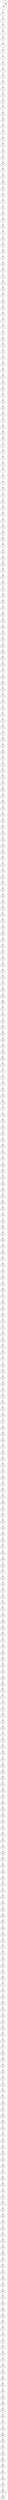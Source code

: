 strict digraph  {
0 [delay=1];
1 [delay=10];
2 [delay=7];
3 [delay=8];
4 [delay=9];
5 [delay=1];
6 [delay=4];
7 [delay=7];
8 [delay=10];
9 [delay=10];
10 [delay=9];
11 [delay=4];
12 [delay=2];
13 [delay=8];
14 [delay=4];
15 [delay=7];
16 [delay=9];
17 [delay=8];
18 [delay=7];
19 [delay=7];
20 [delay=7];
21 [delay=3];
22 [delay=2];
23 [delay=2];
24 [delay=1];
25 [delay=6];
26 [delay=3];
27 [delay=5];
28 [delay=10];
29 [delay=5];
30 [delay=3];
31 [delay=9];
32 [delay=8];
33 [delay=1];
34 [delay=10];
35 [delay=4];
36 [delay=9];
37 [delay=10];
38 [delay=8];
39 [delay=2];
40 [delay=10];
41 [delay=7];
42 [delay=1];
43 [delay=6];
44 [delay=2];
45 [delay=4];
46 [delay=10];
47 [delay=7];
48 [delay=9];
49 [delay=7];
50 [delay=10];
51 [delay=6];
52 [delay=5];
53 [delay=6];
54 [delay=10];
55 [delay=5];
56 [delay=5];
57 [delay=6];
58 [delay=8];
59 [delay=6];
60 [delay=6];
61 [delay=8];
62 [delay=7];
63 [delay=7];
64 [delay=6];
65 [delay=10];
66 [delay=2];
67 [delay=8];
68 [delay=1];
69 [delay=9];
70 [delay=3];
71 [delay=9];
72 [delay=8];
73 [delay=3];
74 [delay=8];
75 [delay=8];
76 [delay=3];
77 [delay=4];
78 [delay=2];
79 [delay=9];
80 [delay=6];
81 [delay=5];
82 [delay=10];
83 [delay=6];
84 [delay=5];
85 [delay=4];
86 [delay=4];
87 [delay=8];
88 [delay=5];
89 [delay=8];
90 [delay=8];
91 [delay=4];
92 [delay=10];
93 [delay=1];
94 [delay=2];
95 [delay=9];
96 [delay=1];
97 [delay=10];
98 [delay=6];
99 [delay=9];
100 [delay=9];
101 [delay=8];
102 [delay=6];
103 [delay=6];
104 [delay=6];
105 [delay=4];
106 [delay=1];
107 [delay=2];
108 [delay=10];
109 [delay=2];
110 [delay=2];
111 [delay=2];
112 [delay=9];
113 [delay=3];
114 [delay=8];
115 [delay=9];
116 [delay=8];
117 [delay=9];
118 [delay=4];
119 [delay=9];
120 [delay=5];
121 [delay=7];
122 [delay=9];
123 [delay=8];
124 [delay=4];
125 [delay=2];
126 [delay=8];
127 [delay=7];
128 [delay=7];
129 [delay=1];
130 [delay=4];
131 [delay=9];
132 [delay=4];
133 [delay=4];
134 [delay=5];
135 [delay=7];
136 [delay=4];
137 [delay=6];
138 [delay=7];
139 [delay=1];
140 [delay=9];
141 [delay=9];
142 [delay=3];
143 [delay=10];
144 [delay=1];
145 [delay=6];
146 [delay=3];
147 [delay=4];
148 [delay=2];
149 [delay=9];
150 [delay=10];
151 [delay=1];
152 [delay=10];
153 [delay=2];
154 [delay=4];
155 [delay=10];
156 [delay=7];
157 [delay=10];
158 [delay=9];
159 [delay=9];
160 [delay=6];
161 [delay=8];
162 [delay=6];
163 [delay=4];
164 [delay=8];
165 [delay=9];
166 [delay=7];
167 [delay=1];
168 [delay=2];
169 [delay=9];
170 [delay=4];
171 [delay=6];
172 [delay=5];
173 [delay=10];
174 [delay=8];
175 [delay=7];
176 [delay=4];
177 [delay=5];
178 [delay=4];
179 [delay=10];
180 [delay=1];
181 [delay=3];
182 [delay=6];
183 [delay=10];
184 [delay=8];
185 [delay=3];
186 [delay=4];
187 [delay=9];
188 [delay=1];
189 [delay=4];
190 [delay=6];
191 [delay=1];
192 [delay=9];
193 [delay=10];
194 [delay=5];
195 [delay=1];
196 [delay=6];
197 [delay=7];
198 [delay=7];
199 [delay=2];
200 [delay=1];
201 [delay=2];
202 [delay=3];
203 [delay=8];
204 [delay=5];
205 [delay=3];
206 [delay=4];
207 [delay=8];
208 [delay=6];
209 [delay=7];
210 [delay=4];
211 [delay=4];
212 [delay=3];
213 [delay=4];
214 [delay=9];
215 [delay=7];
216 [delay=6];
217 [delay=3];
218 [delay=9];
219 [delay=10];
220 [delay=5];
221 [delay=5];
222 [delay=6];
223 [delay=4];
224 [delay=1];
225 [delay=8];
226 [delay=5];
227 [delay=6];
228 [delay=3];
229 [delay=9];
230 [delay=10];
231 [delay=9];
232 [delay=5];
233 [delay=6];
234 [delay=2];
235 [delay=10];
236 [delay=4];
237 [delay=3];
238 [delay=6];
239 [delay=5];
240 [delay=4];
241 [delay=1];
242 [delay=10];
243 [delay=6];
244 [delay=1];
245 [delay=3];
246 [delay=4];
247 [delay=9];
248 [delay=10];
249 [delay=3];
250 [delay=8];
251 [delay=2];
252 [delay=7];
253 [delay=6];
254 [delay=1];
255 [delay=1];
256 [delay=3];
257 [delay=3];
258 [delay=8];
259 [delay=3];
260 [delay=3];
261 [delay=6];
262 [delay=10];
263 [delay=4];
264 [delay=6];
265 [delay=2];
266 [delay=5];
267 [delay=10];
268 [delay=10];
269 [delay=8];
270 [delay=4];
271 [delay=1];
272 [delay=5];
273 [delay=8];
274 [delay=10];
275 [delay=2];
276 [delay=7];
277 [delay=4];
278 [delay=2];
279 [delay=4];
280 [delay=10];
281 [delay=5];
282 [delay=3];
283 [delay=9];
284 [delay=4];
285 [delay=7];
286 [delay=7];
287 [delay=4];
288 [delay=2];
289 [delay=3];
290 [delay=8];
291 [delay=5];
292 [delay=2];
293 [delay=1];
294 [delay=4];
295 [delay=3];
296 [delay=8];
297 [delay=9];
298 [delay=10];
299 [delay=6];
300 [delay=9];
301 [delay=4];
302 [delay=2];
303 [delay=5];
304 [delay=10];
305 [delay=7];
306 [delay=8];
307 [delay=5];
308 [delay=2];
309 [delay=4];
310 [delay=4];
311 [delay=5];
312 [delay=4];
313 [delay=2];
314 [delay=2];
315 [delay=7];
316 [delay=8];
317 [delay=8];
318 [delay=6];
319 [delay=3];
320 [delay=9];
321 [delay=7];
322 [delay=10];
323 [delay=7];
324 [delay=1];
325 [delay=2];
326 [delay=5];
327 [delay=1];
328 [delay=1];
329 [delay=3];
330 [delay=6];
331 [delay=3];
332 [delay=3];
333 [delay=10];
334 [delay=4];
335 [delay=2];
336 [delay=6];
337 [delay=5];
338 [delay=5];
339 [delay=10];
340 [delay=8];
341 [delay=4];
342 [delay=5];
343 [delay=3];
344 [delay=3];
345 [delay=6];
346 [delay=1];
347 [delay=4];
348 [delay=10];
349 [delay=4];
350 [delay=2];
351 [delay=3];
352 [delay=10];
353 [delay=9];
354 [delay=6];
355 [delay=7];
356 [delay=6];
357 [delay=9];
358 [delay=5];
359 [delay=3];
360 [delay=2];
361 [delay=3];
362 [delay=9];
363 [delay=5];
364 [delay=3];
365 [delay=2];
366 [delay=8];
367 [delay=1];
368 [delay=5];
369 [delay=10];
370 [delay=5];
371 [delay=1];
372 [delay=4];
373 [delay=3];
374 [delay=3];
375 [delay=3];
376 [delay=5];
377 [delay=6];
378 [delay=3];
379 [delay=9];
380 [delay=9];
381 [delay=2];
382 [delay=8];
383 [delay=8];
384 [delay=5];
385 [delay=5];
386 [delay=5];
387 [delay=10];
388 [delay=1];
389 [delay=6];
390 [delay=9];
391 [delay=4];
392 [delay=2];
393 [delay=3];
394 [delay=5];
395 [delay=9];
396 [delay=7];
397 [delay=9];
398 [delay=7];
399 [delay=10];
0 -> 1  [weight="1.0"];
1 -> 2  [weight="0.0"];
2 -> 3  [weight="3.0"];
3 -> 4  [weight="1.0"];
4 -> 5  [weight="1.0"];
5 -> 6  [weight="0.0"];
6 -> 7  [weight="1.0"];
7 -> 8  [weight="1.0"];
8 -> 9  [weight="1.0"];
9 -> 10  [weight="1.0"];
10 -> 11  [weight="0.0"];
11 -> 12  [weight="3.0"];
12 -> 13  [weight="0.0"];
13 -> 14  [weight="0.0"];
14 -> 15  [weight="0.0"];
15 -> 16  [weight="0.0"];
16 -> 17  [weight="2.0"];
17 -> 18  [weight="2.0"];
18 -> 19  [weight="3.0"];
19 -> 20  [weight="0.0"];
20 -> 21  [weight="0.0"];
21 -> 22  [weight="1.0"];
22 -> 23  [weight="1.0"];
23 -> 24  [weight="3.0"];
24 -> 25  [weight="0.0"];
25 -> 26  [weight="2.0"];
26 -> 27  [weight="1.0"];
27 -> 28  [weight="0.0"];
28 -> 29  [weight="1.0"];
29 -> 30  [weight="0.0"];
30 -> 31  [weight="1.0"];
31 -> 32  [weight="2.0"];
32 -> 33  [weight="1.0"];
33 -> 34  [weight="1.0"];
34 -> 35  [weight="1.0"];
35 -> 36  [weight="0.0"];
36 -> 37  [weight="3.0"];
37 -> 38  [weight="1.0"];
38 -> 39  [weight="1.0"];
39 -> 40  [weight="0.0"];
40 -> 41  [weight="2.0"];
41 -> 42  [weight="0.0"];
42 -> 43  [weight="1.0"];
43 -> 44  [weight="2.0"];
44 -> 45  [weight="0.0"];
45 -> 46  [weight="1.0"];
46 -> 47  [weight="2.0"];
47 -> 48  [weight="1.0"];
48 -> 49  [weight="1.0"];
49 -> 50  [weight="1.0"];
50 -> 51  [weight="1.0"];
51 -> 52  [weight="1.0"];
52 -> 53  [weight="0.0"];
53 -> 54  [weight="2.0"];
54 -> 55  [weight="0.0"];
55 -> 56  [weight="0.0"];
56 -> 57  [weight="3.0"];
57 -> 58  [weight="1.0"];
58 -> 59  [weight="1.0"];
59 -> 60  [weight="0.0"];
60 -> 61  [weight="2.0"];
61 -> 62  [weight="0.0"];
62 -> 63  [weight="1.0"];
63 -> 64  [weight="0.0"];
64 -> 65  [weight="1.0"];
65 -> 66  [weight="0.0"];
66 -> 67  [weight="0.0"];
67 -> 68  [weight="1.0"];
68 -> 69  [weight="0.0"];
69 -> 70  [weight="3.0"];
70 -> 71  [weight="0.0"];
71 -> 72  [weight="3.0"];
72 -> 73  [weight="1.0"];
73 -> 74  [weight="3.0"];
74 -> 75  [weight="0.0"];
75 -> 76  [weight="2.0"];
76 -> 77  [weight="1.0"];
77 -> 78  [weight="1.0"];
78 -> 79  [weight="0.0"];
79 -> 80  [weight="1.0"];
80 -> 81  [weight="1.0"];
81 -> 82  [weight="2.0"];
82 -> 83  [weight="0.0"];
83 -> 84  [weight="2.0"];
84 -> 85  [weight="1.0"];
85 -> 86  [weight="1.0"];
86 -> 87  [weight="1.0"];
87 -> 88  [weight="1.0"];
88 -> 89  [weight="0.0"];
89 -> 90  [weight="0.0"];
90 -> 91  [weight="0.0"];
91 -> 92  [weight="2.0"];
92 -> 93  [weight="0.0"];
93 -> 94  [weight="0.0"];
94 -> 95  [weight="5.0"];
95 -> 96  [weight="0.0"];
96 -> 97  [weight="1.0"];
97 -> 98  [weight="1.0"];
98 -> 99  [weight="2.0"];
99 -> 100  [weight="0.0"];
100 -> 101  [weight="1.0"];
101 -> 102  [weight="2.0"];
102 -> 103  [weight="1.0"];
103 -> 104  [weight="0.0"];
104 -> 105  [weight="0.0"];
105 -> 106  [weight="0.0"];
106 -> 107  [weight="1.0"];
107 -> 108  [weight="4.0"];
108 -> 109  [weight="1.0"];
109 -> 110  [weight="0.0"];
110 -> 111  [weight="1.0"];
111 -> 112  [weight="2.0"];
112 -> 113  [weight="0.0"];
113 -> 114  [weight="0.0"];
114 -> 115  [weight="1.0"];
115 -> 116  [weight="2.0"];
116 -> 117  [weight="1.0"];
117 -> 118  [weight="2.0"];
118 -> 119  [weight="0.0"];
119 -> 120  [weight="2.0"];
120 -> 121  [weight="1.0"];
121 -> 122  [weight="1.0"];
122 -> 123  [weight="0.0"];
123 -> 124  [weight="0.0"];
124 -> 125  [weight="3.0"];
125 -> 126  [weight="0.0"];
126 -> 127  [weight="0.0"];
127 -> 128  [weight="0.0"];
128 -> 129  [weight="2.0"];
129 -> 130  [weight="2.0"];
130 -> 131  [weight="1.0"];
131 -> 132  [weight="0.0"];
132 -> 133  [weight="1.0"];
133 -> 134  [weight="0.0"];
134 -> 135  [weight="1.0"];
135 -> 136  [weight="4.0"];
136 -> 137  [weight="0.0"];
137 -> 138  [weight="0.0"];
138 -> 139  [weight="1.0"];
139 -> 140  [weight="2.0"];
140 -> 141  [weight="1.0"];
141 -> 142  [weight="0.0"];
142 -> 143  [weight="0.0"];
143 -> 144  [weight="2.0"];
144 -> 145  [weight="2.0"];
145 -> 146  [weight="0.0"];
146 -> 147  [weight="2.0"];
147 -> 148  [weight="2.0"];
148 -> 149  [weight="0.0"];
149 -> 150  [weight="0.0"];
150 -> 151  [weight="1.0"];
151 -> 152  [weight="1.0"];
152 -> 153  [weight="3.0"];
153 -> 154  [weight="1.0"];
154 -> 155  [weight="1.0"];
155 -> 156  [weight="0.0"];
156 -> 157  [weight="1.0"];
157 -> 158  [weight="1.0"];
158 -> 159  [weight="1.0"];
159 -> 160  [weight="1.0"];
160 -> 161  [weight="1.0"];
161 -> 162  [weight="2.0"];
162 -> 163  [weight="1.0"];
163 -> 164  [weight="1.0"];
164 -> 165  [weight="1.0"];
165 -> 166  [weight="0.0"];
166 -> 167  [weight="2.0"];
167 -> 168  [weight="1.0"];
168 -> 169  [weight="0.0"];
169 -> 170  [weight="1.0"];
170 -> 171  [weight="0.0"];
171 -> 172  [weight="2.0"];
172 -> 173  [weight="0.0"];
173 -> 174  [weight="2.0"];
174 -> 175  [weight="0.0"];
175 -> 176  [weight="3.0"];
176 -> 177  [weight="1.0"];
177 -> 178  [weight="1.0"];
178 -> 179  [weight="1.0"];
179 -> 180  [weight="1.0"];
180 -> 181  [weight="1.0"];
181 -> 182  [weight="1.0"];
182 -> 183  [weight="0.0"];
183 -> 184  [weight="1.0"];
184 -> 185  [weight="2.0"];
185 -> 186  [weight="1.0"];
186 -> 187  [weight="0.0"];
187 -> 188  [weight="0.0"];
188 -> 189  [weight="0.0"];
189 -> 190  [weight="4.0"];
190 -> 191  [weight="1.0"];
191 -> 192  [weight="0.0"];
192 -> 193  [weight="0.0"];
193 -> 194  [weight="1.0"];
194 -> 195  [weight="0.0"];
195 -> 196  [weight="4.0"];
196 -> 197  [weight="1.0"];
197 -> 198  [weight="0.0"];
198 -> 199  [weight="2.0"];
199 -> 200  [weight="1.0"];
200 -> 201  [weight="1.0"];
201 -> 202  [weight="0.0"];
202 -> 203  [weight="2.0"];
203 -> 204  [weight="0.0"];
204 -> 205  [weight="2.0"];
205 -> 206  [weight="0.0"];
206 -> 207  [weight="2.0"];
207 -> 208  [weight="1.0"];
208 -> 209  [weight="0.0"];
209 -> 210  [weight="0.0"];
210 -> 211  [weight="2.0"];
211 -> 212  [weight="0.0"];
212 -> 213  [weight="3.0"];
213 -> 214  [weight="0.0"];
214 -> 215  [weight="1.0"];
215 -> 216  [weight="0.0"];
216 -> 217  [weight="1.0"];
217 -> 218  [weight="2.0"];
218 -> 219  [weight="0.0"];
219 -> 220  [weight="1.0"];
220 -> 221  [weight="2.0"];
221 -> 222  [weight="2.0"];
222 -> 223  [weight="0.0"];
223 -> 224  [weight="0.0"];
224 -> 225  [weight="1.0"];
225 -> 226  [weight="3.0"];
226 -> 227  [weight="0.0"];
227 -> 228  [weight="0.0"];
228 -> 229  [weight="0.0"];
229 -> 230  [weight="0.0"];
230 -> 231  [weight="0.0"];
231 -> 232  [weight="1.0"];
232 -> 233  [weight="5.0"];
233 -> 234  [weight="1.0"];
234 -> 235  [weight="1.0"];
235 -> 236  [weight="2.0"];
236 -> 237  [weight="1.0"];
237 -> 238  [weight="0.0"];
238 -> 239  [weight="1.0"];
239 -> 240  [weight="0.0"];
240 -> 241  [weight="2.0"];
241 -> 242  [weight="1.0"];
242 -> 243  [weight="1.0"];
243 -> 244  [weight="0.0"];
244 -> 245  [weight="0.0"];
245 -> 246  [weight="4.0"];
246 -> 247  [weight="1.0"];
247 -> 248  [weight="0.0"];
248 -> 249  [weight="2.0"];
249 -> 250  [weight="1.0"];
250 -> 251  [weight="1.0"];
251 -> 252  [weight="1.0"];
252 -> 253  [weight="0.0"];
253 -> 254  [weight="2.0"];
254 -> 255  [weight="0.0"];
255 -> 256  [weight="2.0"];
256 -> 257  [weight="1.0"];
257 -> 258  [weight="0.0"];
258 -> 259  [weight="0.0"];
259 -> 260  [weight="3.0"];
260 -> 261  [weight="1.0"];
261 -> 262  [weight="0.0"];
262 -> 263  [weight="1.0"];
263 -> 264  [weight="1.0"];
264 -> 265  [weight="1.0"];
265 -> 266  [weight="0.0"];
266 -> 267  [weight="2.0"];
267 -> 268  [weight="1.0"];
268 -> 269  [weight="2.0"];
269 -> 270  [weight="1.0"];
270 -> 271  [weight="0.0"];
271 -> 272  [weight="0.0"];
272 -> 273  [weight="3.0"];
273 -> 274  [weight="1.0"];
274 -> 275  [weight="0.0"];
275 -> 276  [weight="0.0"];
276 -> 277  [weight="1.0"];
277 -> 278  [weight="1.0"];
278 -> 279  [weight="1.0"];
279 -> 280  [weight="3.0"];
280 -> 281  [weight="1.0"];
281 -> 282  [weight="0.0"];
282 -> 283  [weight="1.0"];
283 -> 284  [weight="2.0"];
284 -> 285  [weight="0.0"];
285 -> 286  [weight="2.0"];
286 -> 287  [weight="0.0"];
287 -> 288  [weight="0.0"];
288 -> 289  [weight="3.0"];
289 -> 290  [weight="0.0"];
290 -> 291  [weight="1.0"];
291 -> 292  [weight="1.0"];
292 -> 293  [weight="2.0"];
293 -> 294  [weight="1.0"];
294 -> 295  [weight="1.0"];
295 -> 296  [weight="1.0"];
296 -> 297  [weight="0.0"];
297 -> 298  [weight="1.0"];
298 -> 299  [weight="0.0"];
299 -> 300  [weight="0.0"];
300 -> 301  [weight="1.0"];
301 -> 302  [weight="3.0"];
302 -> 303  [weight="0.0"];
303 -> 304  [weight="3.0"];
304 -> 305  [weight="1.0"];
305 -> 306  [weight="1.0"];
306 -> 307  [weight="1.0"];
307 -> 308  [weight="1.0"];
308 -> 309  [weight="0.0"];
309 -> 310  [weight="2.0"];
310 -> 311  [weight="0.0"];
311 -> 312  [weight="1.0"];
312 -> 313  [weight="2.0"];
313 -> 314  [weight="0.0"];
314 -> 315  [weight="2.0"];
315 -> 316  [weight="0.0"];
316 -> 317  [weight="0.0"];
317 -> 318  [weight="1.0"];
318 -> 319  [weight="2.0"];
319 -> 320  [weight="1.0"];
320 -> 321  [weight="1.0"];
321 -> 322  [weight="1.0"];
322 -> 323  [weight="1.0"];
323 -> 324  [weight="0.0"];
324 -> 325  [weight="3.0"];
325 -> 326  [weight="0.0"];
326 -> 327  [weight="1.0"];
327 -> 328  [weight="0.0"];
328 -> 329  [weight="3.0"];
329 -> 330  [weight="1.0"];
330 -> 331  [weight="0.0"];
331 -> 332  [weight="2.0"];
332 -> 333  [weight="1.0"];
333 -> 334  [weight="0.0"];
334 -> 335  [weight="1.0"];
335 -> 336  [weight="1.0"];
336 -> 337  [weight="2.0"];
337 -> 338  [weight="1.0"];
338 -> 339  [weight="1.0"];
339 -> 340  [weight="0.0"];
340 -> 341  [weight="1.0"];
341 -> 342  [weight="0.0"];
342 -> 343  [weight="3.0"];
343 -> 344  [weight="1.0"];
344 -> 345  [weight="1.0"];
345 -> 346  [weight="1.0"];
346 -> 347  [weight="0.0"];
347 -> 348  [weight="0.0"];
348 -> 349  [weight="2.0"];
349 -> 350  [weight="2.0"];
350 -> 351  [weight="0.0"];
351 -> 352  [weight="2.0"];
352 -> 353  [weight="0.0"];
353 -> 354  [weight="1.0"];
354 -> 355  [weight="0.0"];
355 -> 356  [weight="2.0"];
356 -> 357  [weight="2.0"];
357 -> 358  [weight="0.0"];
358 -> 359  [weight="0.0"];
359 -> 360  [weight="1.0"];
360 -> 361  [weight="0.0"];
361 -> 362  [weight="2.0"];
362 -> 363  [weight="0.0"];
363 -> 364  [weight="1.0"];
364 -> 365  [weight="2.0"];
365 -> 366  [weight="2.0"];
366 -> 367  [weight="2.0"];
367 -> 368  [weight="0.0"];
368 -> 369  [weight="2.0"];
369 -> 370  [weight="0.0"];
370 -> 371  [weight="2.0"];
371 -> 372  [weight="1.0"];
372 -> 373  [weight="1.0"];
373 -> 374  [weight="0.0"];
374 -> 375  [weight="0.0"];
375 -> 376  [weight="0.0"];
376 -> 377  [weight="0.0"];
377 -> 378  [weight="4.0"];
378 -> 379  [weight="1.0"];
379 -> 380  [weight="1.0"];
380 -> 381  [weight="0.0"];
381 -> 382  [weight="1.0"];
382 -> 383  [weight="3.0"];
383 -> 384  [weight="0.0"];
384 -> 385  [weight="0.0"];
385 -> 386  [weight="1.0"];
386 -> 387  [weight="3.0"];
387 -> 388  [weight="0.0"];
388 -> 389  [weight="0.0"];
389 -> 390  [weight="0.0"];
390 -> 391  [weight="0.0"];
391 -> 392  [weight="3.0"];
392 -> 393  [weight="1.0"];
393 -> 394  [weight="3.0"];
394 -> 395  [weight="1.0"];
395 -> 396  [weight="1.0"];
396 -> 397  [weight="0.0"];
397 -> 398  [weight="0.0"];
398 -> 399  [weight="2.0"];
399 -> 0  [weight="1.0"];
}
